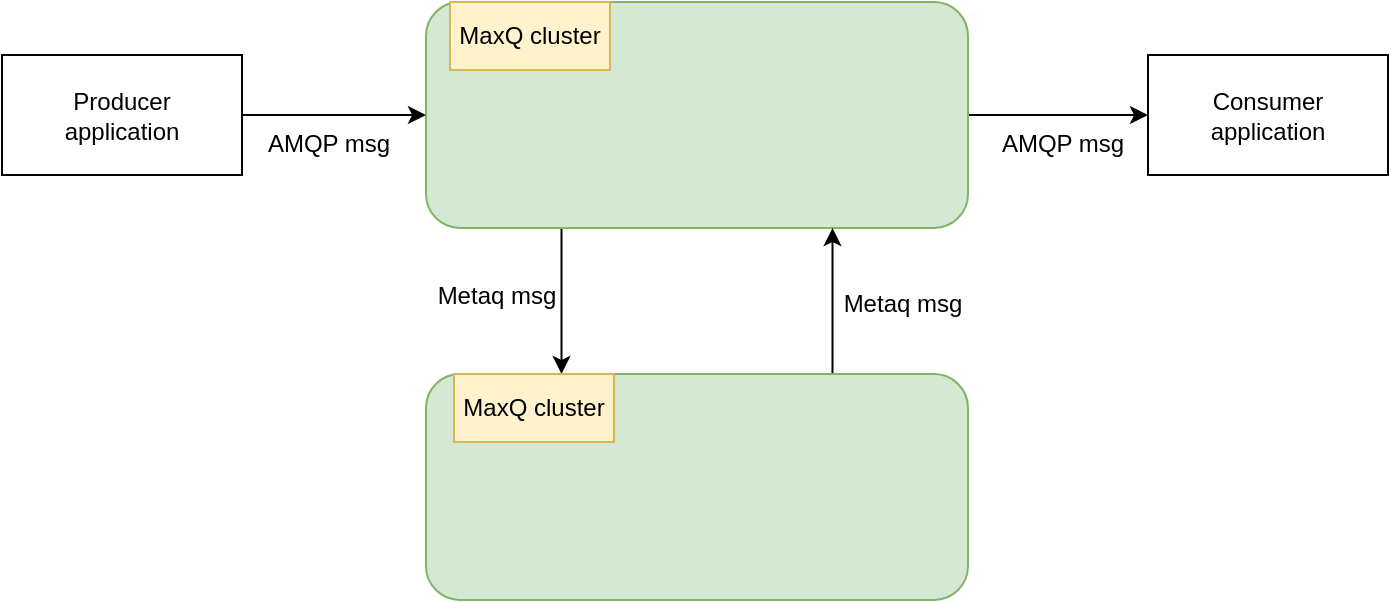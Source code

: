 <mxfile version="25.0.3">
  <diagram name="Page-1" id="tRe7B3DHmldKfr8djt75">
    <mxGraphModel dx="1430" dy="714" grid="0" gridSize="10" guides="1" tooltips="1" connect="1" arrows="1" fold="1" page="1" pageScale="1" pageWidth="850" pageHeight="1100" math="0" shadow="0">
      <root>
        <mxCell id="0" />
        <mxCell id="1" parent="0" />
        <mxCell id="Nr38aAbhha9i5taI6ajx-12" style="edgeStyle=orthogonalEdgeStyle;rounded=0;orthogonalLoop=1;jettySize=auto;html=1;exitX=1;exitY=0.5;exitDx=0;exitDy=0;entryX=0;entryY=0.5;entryDx=0;entryDy=0;" edge="1" parent="1" source="Nr38aAbhha9i5taI6ajx-1" target="Nr38aAbhha9i5taI6ajx-7">
          <mxGeometry relative="1" as="geometry" />
        </mxCell>
        <mxCell id="Nr38aAbhha9i5taI6ajx-14" style="edgeStyle=orthogonalEdgeStyle;rounded=0;orthogonalLoop=1;jettySize=auto;html=1;exitX=0.25;exitY=1;exitDx=0;exitDy=0;entryX=0.25;entryY=0;entryDx=0;entryDy=0;" edge="1" parent="1" source="Nr38aAbhha9i5taI6ajx-1" target="Nr38aAbhha9i5taI6ajx-4">
          <mxGeometry relative="1" as="geometry" />
        </mxCell>
        <mxCell id="Nr38aAbhha9i5taI6ajx-1" value="" style="rounded=1;whiteSpace=wrap;html=1;fillColor=#d5e8d4;strokeColor=#82b366;" vertex="1" parent="1">
          <mxGeometry x="316" y="294" width="271" height="113" as="geometry" />
        </mxCell>
        <mxCell id="Nr38aAbhha9i5taI6ajx-3" value="MaxQ cluster" style="text;html=1;align=center;verticalAlign=middle;whiteSpace=wrap;rounded=0;fillColor=#fff2cc;strokeColor=#d6b656;" vertex="1" parent="1">
          <mxGeometry x="328" y="294" width="80" height="34" as="geometry" />
        </mxCell>
        <mxCell id="Nr38aAbhha9i5taI6ajx-11" style="edgeStyle=orthogonalEdgeStyle;rounded=0;orthogonalLoop=1;jettySize=auto;html=1;exitX=0.75;exitY=0;exitDx=0;exitDy=0;entryX=0.75;entryY=1;entryDx=0;entryDy=0;" edge="1" parent="1" source="Nr38aAbhha9i5taI6ajx-4" target="Nr38aAbhha9i5taI6ajx-1">
          <mxGeometry relative="1" as="geometry" />
        </mxCell>
        <mxCell id="Nr38aAbhha9i5taI6ajx-4" value="" style="rounded=1;whiteSpace=wrap;html=1;fillColor=#d5e8d4;strokeColor=#82b366;" vertex="1" parent="1">
          <mxGeometry x="316" y="480" width="271" height="113" as="geometry" />
        </mxCell>
        <mxCell id="Nr38aAbhha9i5taI6ajx-9" style="edgeStyle=orthogonalEdgeStyle;rounded=0;orthogonalLoop=1;jettySize=auto;html=1;exitX=1;exitY=0.5;exitDx=0;exitDy=0;entryX=0;entryY=0.5;entryDx=0;entryDy=0;" edge="1" parent="1" source="Nr38aAbhha9i5taI6ajx-6" target="Nr38aAbhha9i5taI6ajx-1">
          <mxGeometry relative="1" as="geometry" />
        </mxCell>
        <mxCell id="Nr38aAbhha9i5taI6ajx-6" value="Producer&lt;br&gt;application" style="rounded=0;whiteSpace=wrap;html=1;" vertex="1" parent="1">
          <mxGeometry x="104" y="320.5" width="120" height="60" as="geometry" />
        </mxCell>
        <mxCell id="Nr38aAbhha9i5taI6ajx-7" value="Consumer&lt;br&gt;application" style="rounded=0;whiteSpace=wrap;html=1;" vertex="1" parent="1">
          <mxGeometry x="677" y="320.5" width="120" height="60" as="geometry" />
        </mxCell>
        <mxCell id="Nr38aAbhha9i5taI6ajx-13" value="AMQP msg" style="text;html=1;align=center;verticalAlign=middle;whiteSpace=wrap;rounded=0;" vertex="1" parent="1">
          <mxGeometry x="235" y="355" width="65" height="19" as="geometry" />
        </mxCell>
        <mxCell id="Nr38aAbhha9i5taI6ajx-15" value="Metaq msg" style="text;html=1;align=center;verticalAlign=middle;whiteSpace=wrap;rounded=0;" vertex="1" parent="1">
          <mxGeometry x="319" y="431" width="65" height="19" as="geometry" />
        </mxCell>
        <mxCell id="Nr38aAbhha9i5taI6ajx-16" value="Metaq msg" style="text;html=1;align=center;verticalAlign=middle;whiteSpace=wrap;rounded=0;" vertex="1" parent="1">
          <mxGeometry x="522" y="435" width="65" height="19" as="geometry" />
        </mxCell>
        <mxCell id="Nr38aAbhha9i5taI6ajx-17" value="AMQP msg" style="text;html=1;align=center;verticalAlign=middle;whiteSpace=wrap;rounded=0;" vertex="1" parent="1">
          <mxGeometry x="602" y="355" width="65" height="19" as="geometry" />
        </mxCell>
        <mxCell id="Nr38aAbhha9i5taI6ajx-18" value="MaxQ cluster" style="text;html=1;align=center;verticalAlign=middle;whiteSpace=wrap;rounded=0;fillColor=#fff2cc;strokeColor=#d6b656;" vertex="1" parent="1">
          <mxGeometry x="330" y="480" width="80" height="34" as="geometry" />
        </mxCell>
      </root>
    </mxGraphModel>
  </diagram>
</mxfile>
